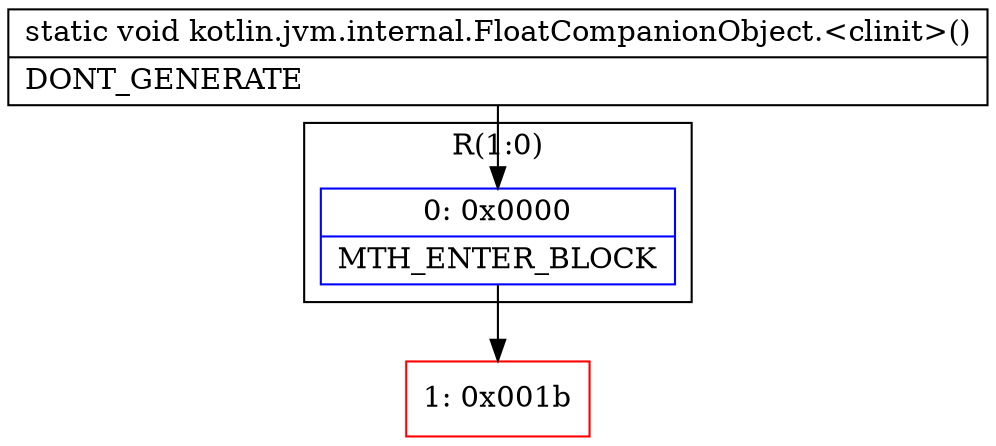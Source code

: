 digraph "CFG forkotlin.jvm.internal.FloatCompanionObject.\<clinit\>()V" {
subgraph cluster_Region_1026228389 {
label = "R(1:0)";
node [shape=record,color=blue];
Node_0 [shape=record,label="{0\:\ 0x0000|MTH_ENTER_BLOCK\l}"];
}
Node_1 [shape=record,color=red,label="{1\:\ 0x001b}"];
MethodNode[shape=record,label="{static void kotlin.jvm.internal.FloatCompanionObject.\<clinit\>()  | DONT_GENERATE\l}"];
MethodNode -> Node_0;
Node_0 -> Node_1;
}

